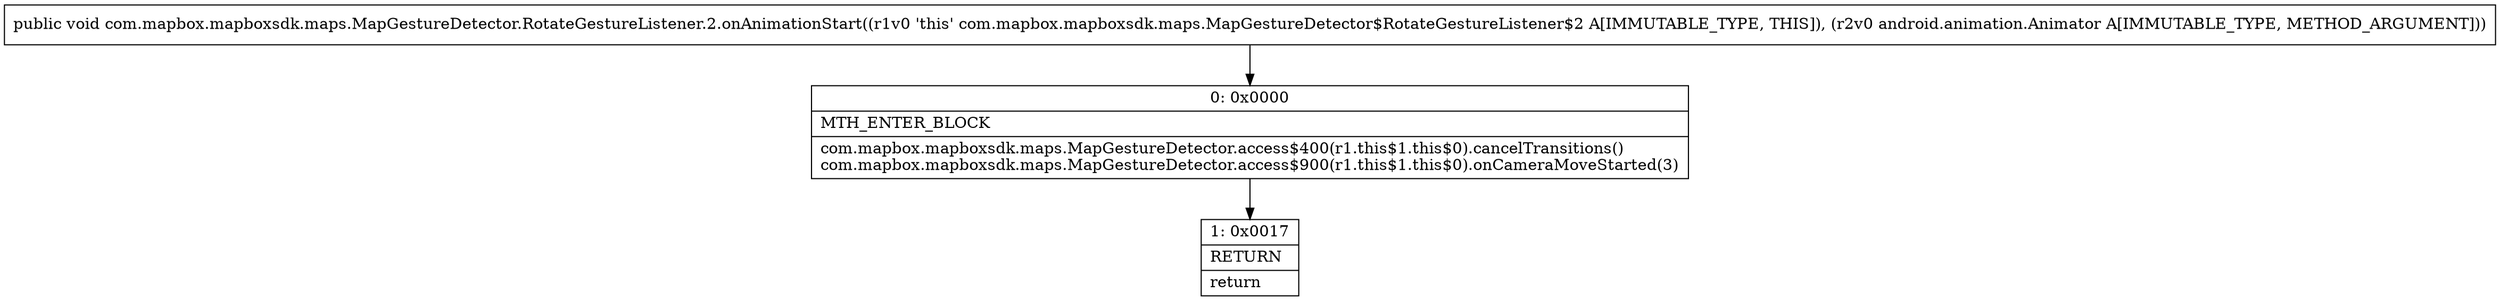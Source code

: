 digraph "CFG forcom.mapbox.mapboxsdk.maps.MapGestureDetector.RotateGestureListener.2.onAnimationStart(Landroid\/animation\/Animator;)V" {
Node_0 [shape=record,label="{0\:\ 0x0000|MTH_ENTER_BLOCK\l|com.mapbox.mapboxsdk.maps.MapGestureDetector.access$400(r1.this$1.this$0).cancelTransitions()\lcom.mapbox.mapboxsdk.maps.MapGestureDetector.access$900(r1.this$1.this$0).onCameraMoveStarted(3)\l}"];
Node_1 [shape=record,label="{1\:\ 0x0017|RETURN\l|return\l}"];
MethodNode[shape=record,label="{public void com.mapbox.mapboxsdk.maps.MapGestureDetector.RotateGestureListener.2.onAnimationStart((r1v0 'this' com.mapbox.mapboxsdk.maps.MapGestureDetector$RotateGestureListener$2 A[IMMUTABLE_TYPE, THIS]), (r2v0 android.animation.Animator A[IMMUTABLE_TYPE, METHOD_ARGUMENT])) }"];
MethodNode -> Node_0;
Node_0 -> Node_1;
}

